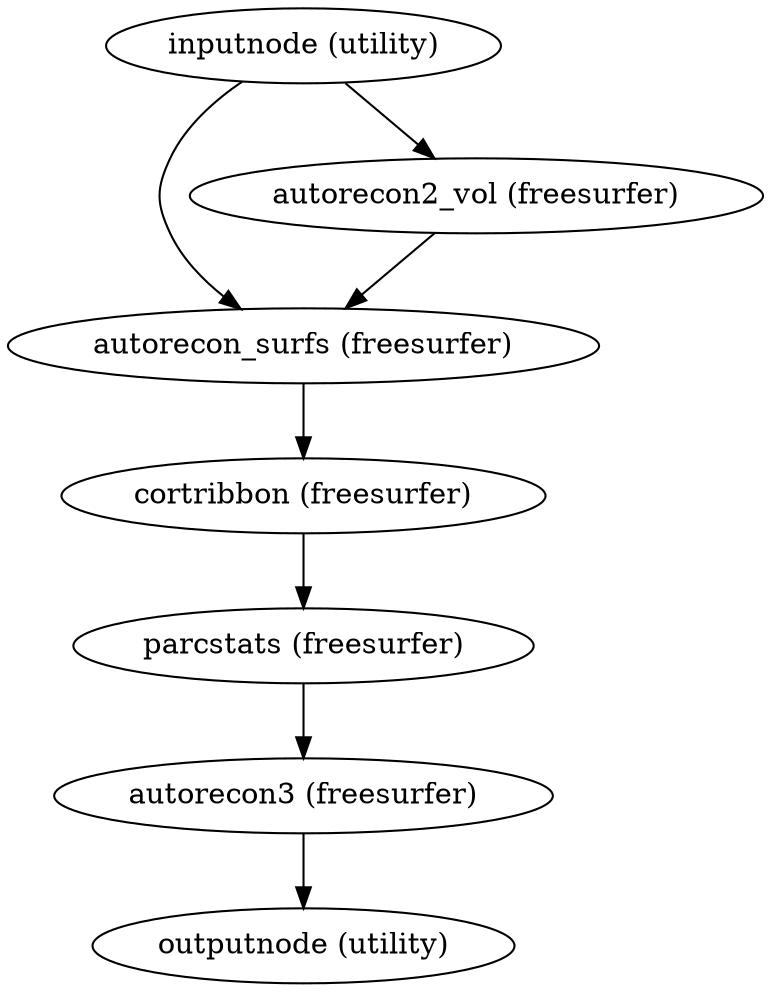strict digraph  {
"inputnode (utility)";
"autorecon_surfs (freesurfer)";
"autorecon2_vol (freesurfer)";
"cortribbon (freesurfer)";
"parcstats (freesurfer)";
"autorecon3 (freesurfer)";
"outputnode (utility)";
"inputnode (utility)" -> "autorecon_surfs (freesurfer)";
"inputnode (utility)" -> "autorecon2_vol (freesurfer)";
"autorecon_surfs (freesurfer)" -> "cortribbon (freesurfer)";
"autorecon2_vol (freesurfer)" -> "autorecon_surfs (freesurfer)";
"cortribbon (freesurfer)" -> "parcstats (freesurfer)";
"parcstats (freesurfer)" -> "autorecon3 (freesurfer)";
"autorecon3 (freesurfer)" -> "outputnode (utility)";
}
